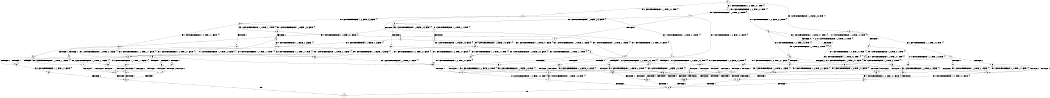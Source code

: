 digraph BCG {
size = "7, 10.5";
center = TRUE;
node [shape = circle];
0 [peripheries = 2];
0 -> 1 [label = "EX !1 !ATOMIC_EXCH_BRANCH (1, +0, TRUE, +0, 1, TRUE) !{}"];
0 -> 2 [label = "EX !2 !ATOMIC_EXCH_BRANCH (1, +1, TRUE, +0, 2, TRUE) !{}"];
0 -> 3 [label = "EX !0 !ATOMIC_EXCH_BRANCH (1, +0, FALSE, +0, 3, TRUE) !{}"];
1 -> 4 [label = "EX !2 !ATOMIC_EXCH_BRANCH (1, +1, TRUE, +0, 2, TRUE) !{}"];
1 -> 5 [label = "EX !0 !ATOMIC_EXCH_BRANCH (1, +0, FALSE, +0, 3, TRUE) !{}"];
1 -> 1 [label = "EX !1 !ATOMIC_EXCH_BRANCH (1, +0, TRUE, +0, 1, TRUE) !{}"];
2 -> 6 [label = "TERMINATE !2"];
2 -> 7 [label = "EX !1 !ATOMIC_EXCH_BRANCH (1, +0, TRUE, +0, 1, FALSE) !{}"];
2 -> 8 [label = "EX !0 !ATOMIC_EXCH_BRANCH (1, +0, FALSE, +0, 3, FALSE) !{}"];
3 -> 9 [label = "TERMINATE !0"];
3 -> 10 [label = "EX !1 !ATOMIC_EXCH_BRANCH (1, +0, TRUE, +0, 1, TRUE) !{}"];
3 -> 11 [label = "EX !2 !ATOMIC_EXCH_BRANCH (1, +1, TRUE, +0, 2, TRUE) !{}"];
4 -> 12 [label = "TERMINATE !2"];
4 -> 13 [label = "EX !0 !ATOMIC_EXCH_BRANCH (1, +0, FALSE, +0, 3, FALSE) !{}"];
4 -> 7 [label = "EX !1 !ATOMIC_EXCH_BRANCH (1, +0, TRUE, +0, 1, FALSE) !{}"];
5 -> 14 [label = "TERMINATE !0"];
5 -> 15 [label = "EX !2 !ATOMIC_EXCH_BRANCH (1, +1, TRUE, +0, 2, TRUE) !{}"];
5 -> 10 [label = "EX !1 !ATOMIC_EXCH_BRANCH (1, +0, TRUE, +0, 1, TRUE) !{}"];
6 -> 16 [label = "EX !1 !ATOMIC_EXCH_BRANCH (1, +0, TRUE, +0, 1, FALSE) !{}"];
6 -> 17 [label = "EX !0 !ATOMIC_EXCH_BRANCH (1, +0, FALSE, +0, 3, FALSE) !{}"];
7 -> 18 [label = "TERMINATE !1"];
7 -> 19 [label = "TERMINATE !2"];
7 -> 20 [label = "EX !0 !ATOMIC_EXCH_BRANCH (1, +0, FALSE, +0, 3, TRUE) !{}"];
8 -> 21 [label = "TERMINATE !2"];
8 -> 22 [label = "EX !1 !ATOMIC_EXCH_BRANCH (1, +0, TRUE, +0, 1, FALSE) !{}"];
8 -> 23 [label = "EX !0 !ATOMIC_EXCH_BRANCH (1, +1, TRUE, +1, 1, TRUE) !{}"];
9 -> 24 [label = "EX !1 !ATOMIC_EXCH_BRANCH (1, +0, TRUE, +0, 1, TRUE) !{}"];
9 -> 25 [label = "EX !2 !ATOMIC_EXCH_BRANCH (1, +1, TRUE, +0, 2, TRUE) !{}"];
10 -> 14 [label = "TERMINATE !0"];
10 -> 15 [label = "EX !2 !ATOMIC_EXCH_BRANCH (1, +1, TRUE, +0, 2, TRUE) !{}"];
10 -> 10 [label = "EX !1 !ATOMIC_EXCH_BRANCH (1, +0, TRUE, +0, 1, TRUE) !{}"];
11 -> 26 [label = "TERMINATE !2"];
11 -> 27 [label = "TERMINATE !0"];
11 -> 28 [label = "EX !1 !ATOMIC_EXCH_BRANCH (1, +0, TRUE, +0, 1, FALSE) !{}"];
12 -> 16 [label = "EX !1 !ATOMIC_EXCH_BRANCH (1, +0, TRUE, +0, 1, FALSE) !{}"];
12 -> 29 [label = "EX !0 !ATOMIC_EXCH_BRANCH (1, +0, FALSE, +0, 3, FALSE) !{}"];
13 -> 30 [label = "TERMINATE !2"];
13 -> 22 [label = "EX !1 !ATOMIC_EXCH_BRANCH (1, +0, TRUE, +0, 1, FALSE) !{}"];
13 -> 31 [label = "EX !0 !ATOMIC_EXCH_BRANCH (1, +1, TRUE, +1, 1, TRUE) !{}"];
14 -> 24 [label = "EX !1 !ATOMIC_EXCH_BRANCH (1, +0, TRUE, +0, 1, TRUE) !{}"];
14 -> 32 [label = "EX !2 !ATOMIC_EXCH_BRANCH (1, +1, TRUE, +0, 2, TRUE) !{}"];
15 -> 33 [label = "TERMINATE !2"];
15 -> 34 [label = "TERMINATE !0"];
15 -> 28 [label = "EX !1 !ATOMIC_EXCH_BRANCH (1, +0, TRUE, +0, 1, FALSE) !{}"];
16 -> 35 [label = "TERMINATE !1"];
16 -> 36 [label = "EX !0 !ATOMIC_EXCH_BRANCH (1, +0, FALSE, +0, 3, TRUE) !{}"];
17 -> 37 [label = "EX !1 !ATOMIC_EXCH_BRANCH (1, +0, TRUE, +0, 1, FALSE) !{}"];
17 -> 38 [label = "EX !0 !ATOMIC_EXCH_BRANCH (1, +1, TRUE, +1, 1, TRUE) !{}"];
18 -> 35 [label = "TERMINATE !2"];
18 -> 39 [label = "EX !0 !ATOMIC_EXCH_BRANCH (1, +0, FALSE, +0, 3, TRUE) !{}"];
19 -> 35 [label = "TERMINATE !1"];
19 -> 36 [label = "EX !0 !ATOMIC_EXCH_BRANCH (1, +0, FALSE, +0, 3, TRUE) !{}"];
20 -> 40 [label = "TERMINATE !1"];
20 -> 41 [label = "TERMINATE !2"];
20 -> 42 [label = "TERMINATE !0"];
21 -> 38 [label = "EX !0 !ATOMIC_EXCH_BRANCH (1, +1, TRUE, +1, 1, TRUE) !{}"];
21 -> 37 [label = "EX !1 !ATOMIC_EXCH_BRANCH (1, +0, TRUE, +0, 1, FALSE) !{}"];
22 -> 43 [label = "TERMINATE !1"];
22 -> 44 [label = "TERMINATE !2"];
22 -> 45 [label = "EX !0 !ATOMIC_EXCH_BRANCH (1, +1, TRUE, +1, 1, FALSE) !{}"];
23 -> 46 [label = "TERMINATE !2"];
23 -> 47 [label = "EX !1 !ATOMIC_EXCH_BRANCH (1, +0, TRUE, +0, 1, FALSE) !{}"];
23 -> 8 [label = "EX !0 !ATOMIC_EXCH_BRANCH (1, +0, FALSE, +0, 3, FALSE) !{}"];
24 -> 32 [label = "EX !2 !ATOMIC_EXCH_BRANCH (1, +1, TRUE, +0, 2, TRUE) !{}"];
24 -> 24 [label = "EX !1 !ATOMIC_EXCH_BRANCH (1, +0, TRUE, +0, 1, TRUE) !{}"];
25 -> 48 [label = "TERMINATE !2"];
25 -> 49 [label = "EX !1 !ATOMIC_EXCH_BRANCH (1, +0, TRUE, +0, 1, FALSE) !{}"];
26 -> 48 [label = "TERMINATE !0"];
26 -> 50 [label = "EX !1 !ATOMIC_EXCH_BRANCH (1, +0, TRUE, +0, 1, FALSE) !{}"];
27 -> 48 [label = "TERMINATE !2"];
27 -> 49 [label = "EX !1 !ATOMIC_EXCH_BRANCH (1, +0, TRUE, +0, 1, FALSE) !{}"];
28 -> 40 [label = "TERMINATE !1"];
28 -> 41 [label = "TERMINATE !2"];
28 -> 42 [label = "TERMINATE !0"];
29 -> 37 [label = "EX !1 !ATOMIC_EXCH_BRANCH (1, +0, TRUE, +0, 1, FALSE) !{}"];
29 -> 51 [label = "EX !0 !ATOMIC_EXCH_BRANCH (1, +1, TRUE, +1, 1, TRUE) !{}"];
30 -> 37 [label = "EX !1 !ATOMIC_EXCH_BRANCH (1, +0, TRUE, +0, 1, FALSE) !{}"];
30 -> 51 [label = "EX !0 !ATOMIC_EXCH_BRANCH (1, +1, TRUE, +1, 1, TRUE) !{}"];
31 -> 52 [label = "TERMINATE !2"];
31 -> 47 [label = "EX !1 !ATOMIC_EXCH_BRANCH (1, +0, TRUE, +0, 1, FALSE) !{}"];
31 -> 13 [label = "EX !0 !ATOMIC_EXCH_BRANCH (1, +0, FALSE, +0, 3, FALSE) !{}"];
32 -> 53 [label = "TERMINATE !2"];
32 -> 49 [label = "EX !1 !ATOMIC_EXCH_BRANCH (1, +0, TRUE, +0, 1, FALSE) !{}"];
33 -> 50 [label = "EX !1 !ATOMIC_EXCH_BRANCH (1, +0, TRUE, +0, 1, FALSE) !{}"];
33 -> 53 [label = "TERMINATE !0"];
34 -> 49 [label = "EX !1 !ATOMIC_EXCH_BRANCH (1, +0, TRUE, +0, 1, FALSE) !{}"];
34 -> 53 [label = "TERMINATE !2"];
35 -> 54 [label = "EX !0 !ATOMIC_EXCH_BRANCH (1, +0, FALSE, +0, 3, TRUE) !{}"];
36 -> 55 [label = "TERMINATE !1"];
36 -> 56 [label = "TERMINATE !0"];
37 -> 57 [label = "TERMINATE !1"];
37 -> 58 [label = "EX !0 !ATOMIC_EXCH_BRANCH (1, +1, TRUE, +1, 1, FALSE) !{}"];
38 -> 59 [label = "EX !1 !ATOMIC_EXCH_BRANCH (1, +0, TRUE, +0, 1, FALSE) !{}"];
38 -> 17 [label = "EX !0 !ATOMIC_EXCH_BRANCH (1, +0, FALSE, +0, 3, FALSE) !{}"];
39 -> 55 [label = "TERMINATE !2"];
39 -> 60 [label = "TERMINATE !0"];
40 -> 55 [label = "TERMINATE !2"];
40 -> 60 [label = "TERMINATE !0"];
41 -> 55 [label = "TERMINATE !1"];
41 -> 56 [label = "TERMINATE !0"];
42 -> 60 [label = "TERMINATE !1"];
42 -> 56 [label = "TERMINATE !2"];
43 -> 61 [label = "EX !0 !ATOMIC_EXCH_BRANCH (1, +1, TRUE, +1, 1, FALSE) !{}"];
43 -> 57 [label = "TERMINATE !2"];
44 -> 58 [label = "EX !0 !ATOMIC_EXCH_BRANCH (1, +1, TRUE, +1, 1, FALSE) !{}"];
44 -> 57 [label = "TERMINATE !1"];
45 -> 62 [label = "TERMINATE !1"];
45 -> 63 [label = "TERMINATE !2"];
45 -> 64 [label = "TERMINATE !0"];
46 -> 17 [label = "EX !0 !ATOMIC_EXCH_BRANCH (1, +0, FALSE, +0, 3, FALSE) !{}"];
46 -> 59 [label = "EX !1 !ATOMIC_EXCH_BRANCH (1, +0, TRUE, +0, 1, FALSE) !{}"];
47 -> 65 [label = "TERMINATE !1"];
47 -> 66 [label = "TERMINATE !2"];
47 -> 20 [label = "EX !0 !ATOMIC_EXCH_BRANCH (1, +0, FALSE, +0, 3, TRUE) !{}"];
48 -> 67 [label = "EX !1 !ATOMIC_EXCH_BRANCH (1, +0, TRUE, +0, 1, FALSE) !{}"];
49 -> 60 [label = "TERMINATE !1"];
49 -> 56 [label = "TERMINATE !2"];
50 -> 55 [label = "TERMINATE !1"];
50 -> 56 [label = "TERMINATE !0"];
51 -> 59 [label = "EX !1 !ATOMIC_EXCH_BRANCH (1, +0, TRUE, +0, 1, FALSE) !{}"];
51 -> 29 [label = "EX !0 !ATOMIC_EXCH_BRANCH (1, +0, FALSE, +0, 3, FALSE) !{}"];
52 -> 59 [label = "EX !1 !ATOMIC_EXCH_BRANCH (1, +0, TRUE, +0, 1, FALSE) !{}"];
52 -> 29 [label = "EX !0 !ATOMIC_EXCH_BRANCH (1, +0, FALSE, +0, 3, FALSE) !{}"];
53 -> 67 [label = "EX !1 !ATOMIC_EXCH_BRANCH (1, +0, TRUE, +0, 1, FALSE) !{}"];
54 -> 68 [label = "TERMINATE !0"];
55 -> 68 [label = "TERMINATE !0"];
56 -> 68 [label = "TERMINATE !1"];
57 -> 69 [label = "EX !0 !ATOMIC_EXCH_BRANCH (1, +1, TRUE, +1, 1, FALSE) !{}"];
58 -> 70 [label = "TERMINATE !1"];
58 -> 71 [label = "TERMINATE !0"];
59 -> 72 [label = "TERMINATE !1"];
59 -> 36 [label = "EX !0 !ATOMIC_EXCH_BRANCH (1, +0, FALSE, +0, 3, TRUE) !{}"];
60 -> 68 [label = "TERMINATE !2"];
61 -> 70 [label = "TERMINATE !2"];
61 -> 73 [label = "TERMINATE !0"];
62 -> 70 [label = "TERMINATE !2"];
62 -> 73 [label = "TERMINATE !0"];
63 -> 70 [label = "TERMINATE !1"];
63 -> 71 [label = "TERMINATE !0"];
64 -> 73 [label = "TERMINATE !1"];
64 -> 71 [label = "TERMINATE !2"];
65 -> 39 [label = "EX !0 !ATOMIC_EXCH_BRANCH (1, +0, FALSE, +0, 3, TRUE) !{}"];
65 -> 72 [label = "TERMINATE !2"];
66 -> 36 [label = "EX !0 !ATOMIC_EXCH_BRANCH (1, +0, FALSE, +0, 3, TRUE) !{}"];
66 -> 72 [label = "TERMINATE !1"];
67 -> 68 [label = "TERMINATE !1"];
68 -> 74 [label = "exit"];
69 -> 75 [label = "TERMINATE !0"];
70 -> 75 [label = "TERMINATE !0"];
71 -> 75 [label = "TERMINATE !1"];
72 -> 54 [label = "EX !0 !ATOMIC_EXCH_BRANCH (1, +0, FALSE, +0, 3, TRUE) !{}"];
73 -> 75 [label = "TERMINATE !2"];
75 -> 74 [label = "exit"];
}
